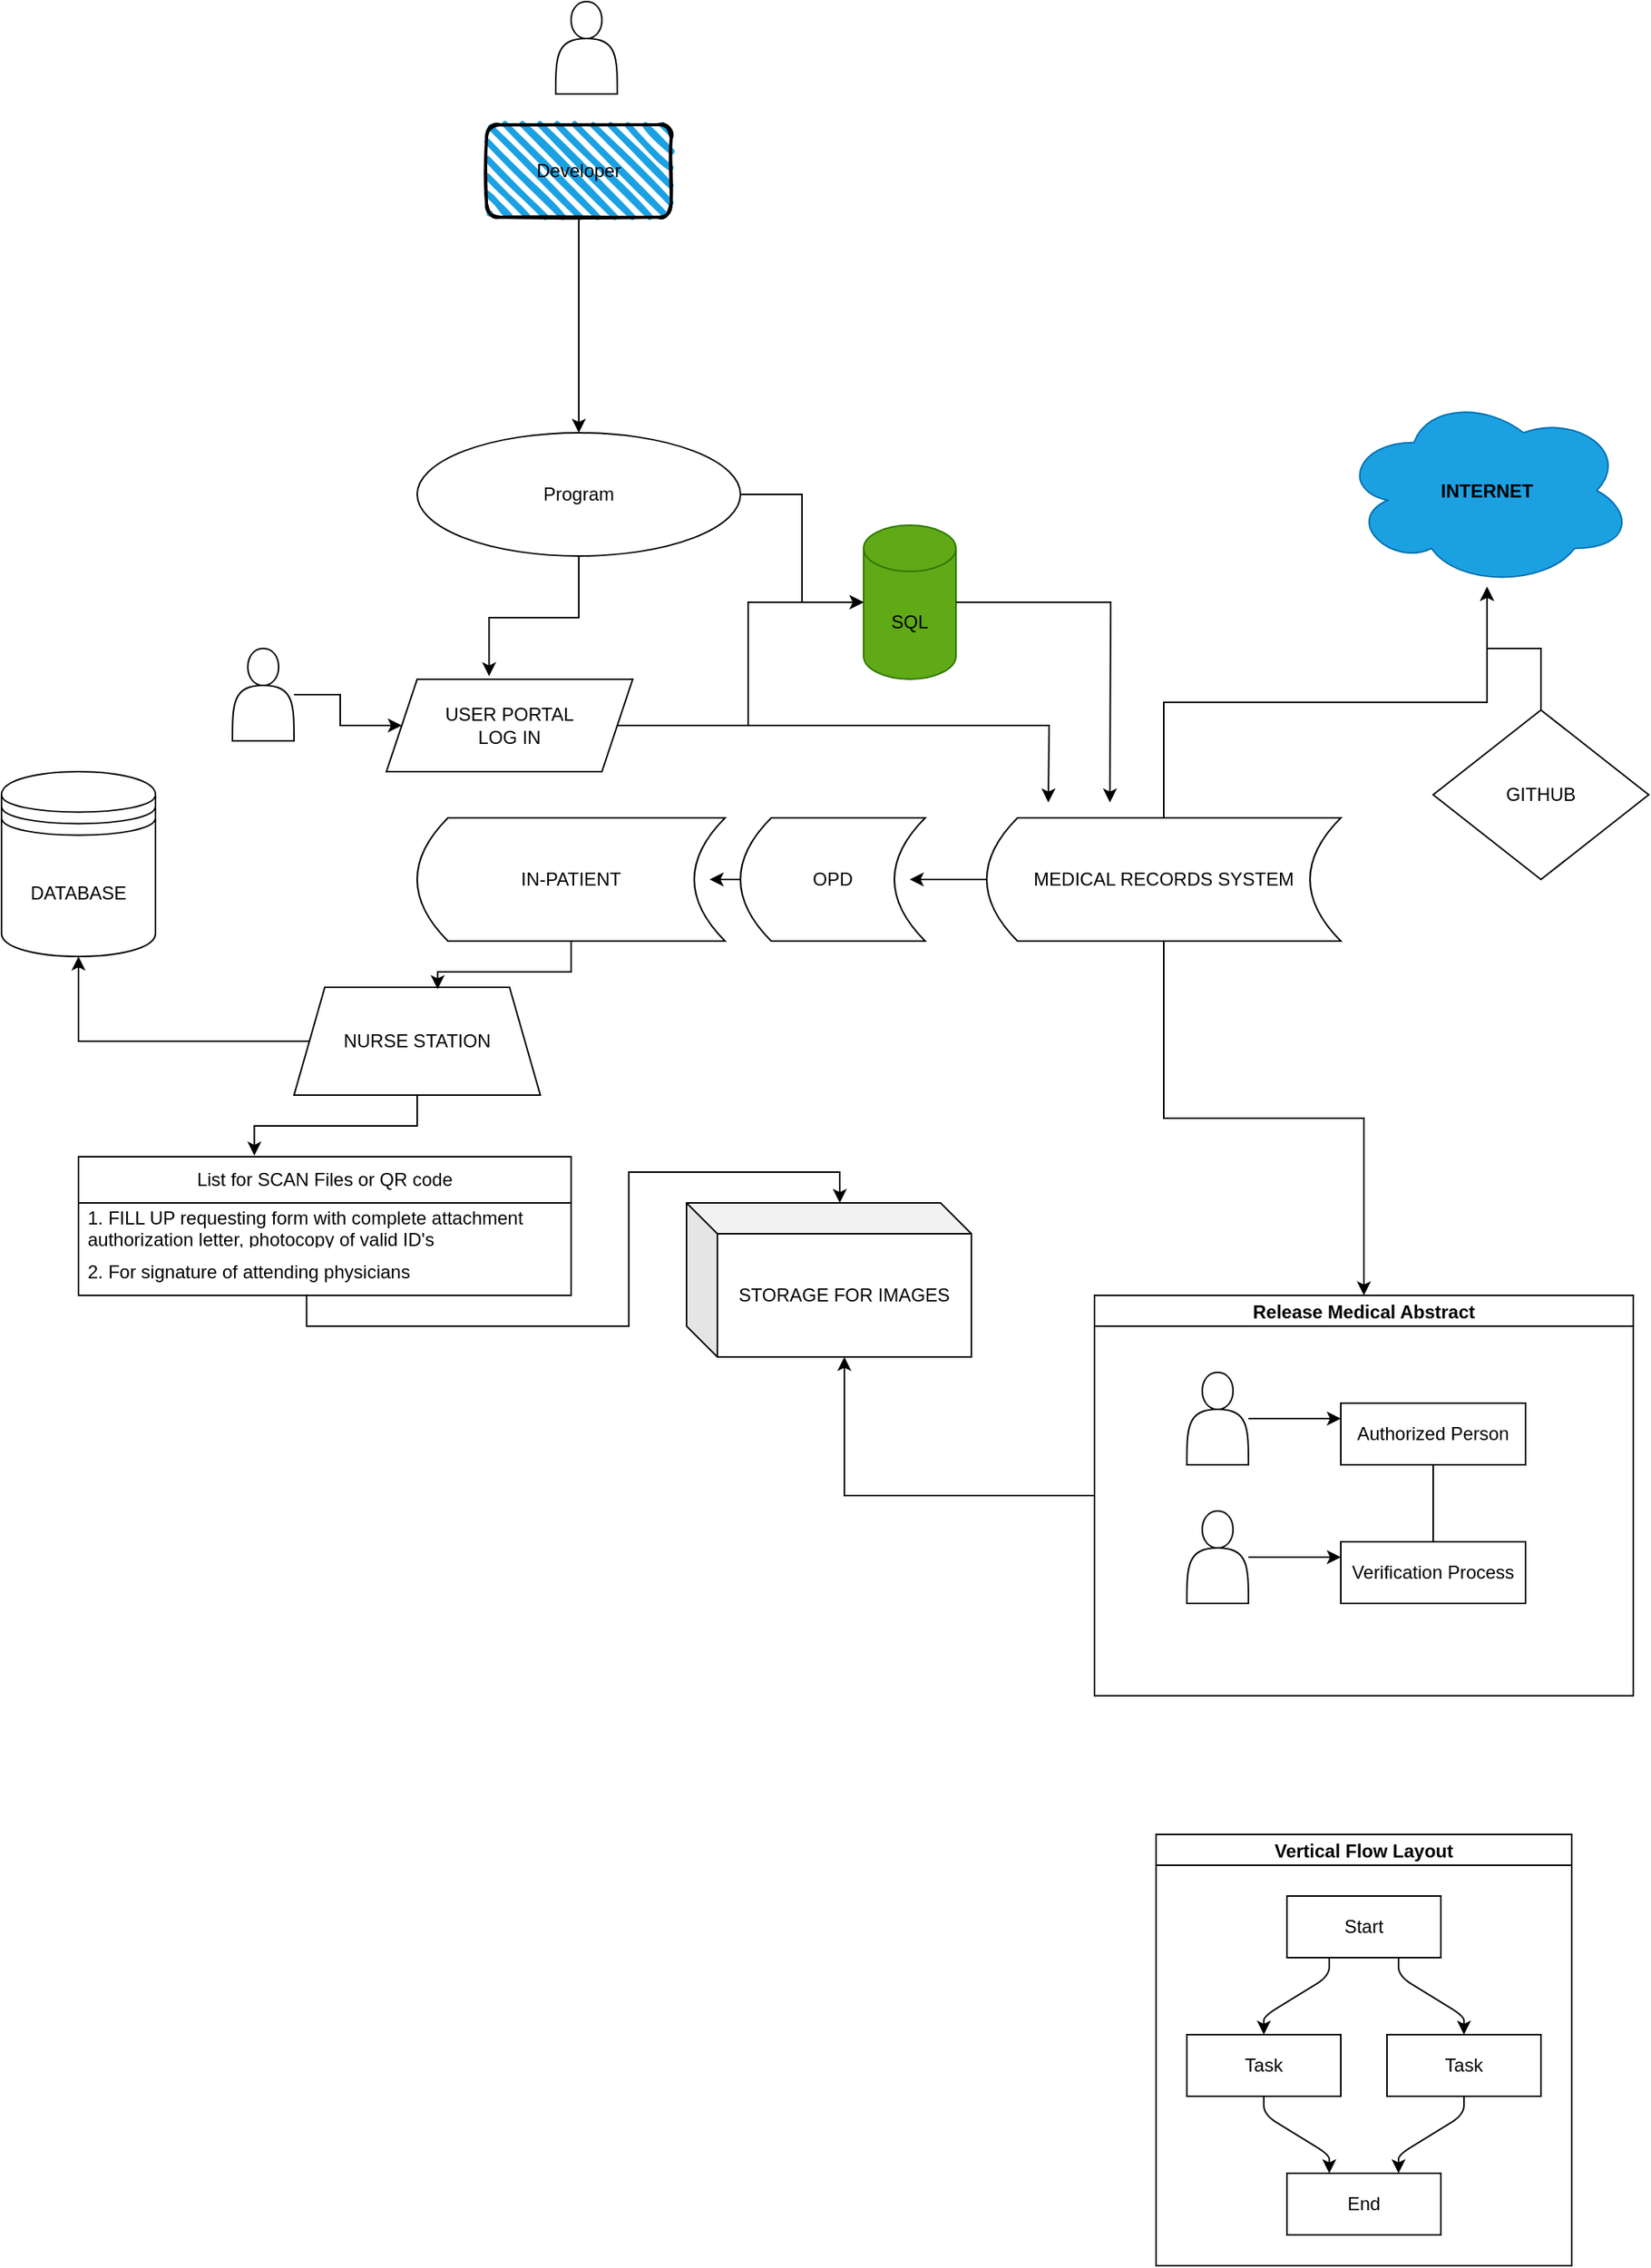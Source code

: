 <mxfile version="28.0.7">
  <diagram name="Page-1" id="QDbd5cY-bWXGp2kaQl07">
    <mxGraphModel dx="2276" dy="1938" grid="1" gridSize="10" guides="1" tooltips="1" connect="1" arrows="1" fold="1" page="1" pageScale="1" pageWidth="850" pageHeight="1100" math="0" shadow="0">
      <root>
        <mxCell id="0" />
        <mxCell id="1" parent="0" />
        <mxCell id="T_EyYF5P1BX6eirX32t8-1" value="Program" style="ellipse;whiteSpace=wrap;html=1;" vertex="1" parent="1">
          <mxGeometry x="-10" y="60" width="210" height="80" as="geometry" />
        </mxCell>
        <mxCell id="T_EyYF5P1BX6eirX32t8-4" style="edgeStyle=orthogonalEdgeStyle;rounded=0;orthogonalLoop=1;jettySize=auto;html=1;exitX=1;exitY=0.5;exitDx=0;exitDy=0;" edge="1" parent="1" source="T_EyYF5P1BX6eirX32t8-2" target="T_EyYF5P1BX6eirX32t8-3">
          <mxGeometry relative="1" as="geometry">
            <mxPoint x="230" y="230" as="targetPoint" />
          </mxGeometry>
        </mxCell>
        <mxCell id="T_EyYF5P1BX6eirX32t8-12" style="edgeStyle=orthogonalEdgeStyle;rounded=0;orthogonalLoop=1;jettySize=auto;html=1;" edge="1" parent="1" source="T_EyYF5P1BX6eirX32t8-2">
          <mxGeometry relative="1" as="geometry">
            <mxPoint x="400" y="300" as="targetPoint" />
          </mxGeometry>
        </mxCell>
        <mxCell id="T_EyYF5P1BX6eirX32t8-2" value="USER PORTAL&lt;br&gt;LOG IN" style="shape=parallelogram;perimeter=parallelogramPerimeter;whiteSpace=wrap;html=1;fixedSize=1;" vertex="1" parent="1">
          <mxGeometry x="-30" y="220" width="160" height="60" as="geometry" />
        </mxCell>
        <mxCell id="T_EyYF5P1BX6eirX32t8-3" value="&lt;font style=&quot;color: light-dark(rgb(0, 0, 0), rgb(255, 247, 249));&quot;&gt;SQL&lt;/font&gt;" style="shape=cylinder3;whiteSpace=wrap;html=1;boundedLbl=1;backgroundOutline=1;size=15;fillColor=#60a917;fontColor=#ffffff;strokeColor=#2D7600;" vertex="1" parent="1">
          <mxGeometry x="280" y="120" width="60" height="100" as="geometry" />
        </mxCell>
        <mxCell id="T_EyYF5P1BX6eirX32t8-5" style="edgeStyle=orthogonalEdgeStyle;rounded=0;orthogonalLoop=1;jettySize=auto;html=1;exitX=0.5;exitY=1;exitDx=0;exitDy=0;entryX=0.417;entryY=-0.033;entryDx=0;entryDy=0;entryPerimeter=0;" edge="1" parent="1" source="T_EyYF5P1BX6eirX32t8-1" target="T_EyYF5P1BX6eirX32t8-2">
          <mxGeometry relative="1" as="geometry" />
        </mxCell>
        <mxCell id="T_EyYF5P1BX6eirX32t8-55" value="" style="edgeStyle=orthogonalEdgeStyle;rounded=0;orthogonalLoop=1;jettySize=auto;html=1;exitX=1;exitY=0.5;exitDx=0;exitDy=0;" edge="1" parent="1" source="T_EyYF5P1BX6eirX32t8-1" target="T_EyYF5P1BX6eirX32t8-3">
          <mxGeometry relative="1" as="geometry">
            <mxPoint x="270" y="50" as="sourcePoint" />
          </mxGeometry>
        </mxCell>
        <mxCell id="T_EyYF5P1BX6eirX32t8-18" style="edgeStyle=orthogonalEdgeStyle;rounded=0;orthogonalLoop=1;jettySize=auto;html=1;" edge="1" parent="1" source="T_EyYF5P1BX6eirX32t8-3">
          <mxGeometry relative="1" as="geometry">
            <mxPoint x="440" y="300" as="targetPoint" />
            <mxPoint x="370" y="50" as="sourcePoint" />
          </mxGeometry>
        </mxCell>
        <mxCell id="T_EyYF5P1BX6eirX32t8-9" value="IN-PATIENT" style="shape=dataStorage;whiteSpace=wrap;html=1;fixedSize=1;" vertex="1" parent="1">
          <mxGeometry x="-10" y="310" width="200" height="80" as="geometry" />
        </mxCell>
        <mxCell id="T_EyYF5P1BX6eirX32t8-14" style="edgeStyle=orthogonalEdgeStyle;rounded=0;orthogonalLoop=1;jettySize=auto;html=1;" edge="1" parent="1" source="T_EyYF5P1BX6eirX32t8-10">
          <mxGeometry relative="1" as="geometry">
            <mxPoint x="310" y="350" as="targetPoint" />
          </mxGeometry>
        </mxCell>
        <mxCell id="T_EyYF5P1BX6eirX32t8-74" style="edgeStyle=orthogonalEdgeStyle;rounded=0;orthogonalLoop=1;jettySize=auto;html=1;" edge="1" parent="1" source="T_EyYF5P1BX6eirX32t8-10" target="T_EyYF5P1BX6eirX32t8-23">
          <mxGeometry relative="1" as="geometry" />
        </mxCell>
        <mxCell id="T_EyYF5P1BX6eirX32t8-79" style="edgeStyle=orthogonalEdgeStyle;rounded=0;orthogonalLoop=1;jettySize=auto;html=1;entryX=0.5;entryY=0;entryDx=0;entryDy=0;" edge="1" parent="1" source="T_EyYF5P1BX6eirX32t8-10" target="T_EyYF5P1BX6eirX32t8-47">
          <mxGeometry relative="1" as="geometry" />
        </mxCell>
        <mxCell id="T_EyYF5P1BX6eirX32t8-10" value="MEDICAL RECORDS SYSTEM" style="shape=dataStorage;whiteSpace=wrap;html=1;fixedSize=1;" vertex="1" parent="1">
          <mxGeometry x="360" y="310" width="230" height="80" as="geometry" />
        </mxCell>
        <mxCell id="T_EyYF5P1BX6eirX32t8-11" value="OPD" style="shape=dataStorage;whiteSpace=wrap;html=1;fixedSize=1;size=20;" vertex="1" parent="1">
          <mxGeometry x="200" y="310" width="120" height="80" as="geometry" />
        </mxCell>
        <mxCell id="T_EyYF5P1BX6eirX32t8-15" style="edgeStyle=orthogonalEdgeStyle;rounded=0;orthogonalLoop=1;jettySize=auto;html=1;" edge="1" parent="1" source="T_EyYF5P1BX6eirX32t8-11">
          <mxGeometry relative="1" as="geometry">
            <mxPoint x="180" y="350" as="targetPoint" />
          </mxGeometry>
        </mxCell>
        <mxCell id="T_EyYF5P1BX6eirX32t8-16" value="NURSE STATION" style="shape=trapezoid;perimeter=trapezoidPerimeter;whiteSpace=wrap;html=1;fixedSize=1;" vertex="1" parent="1">
          <mxGeometry x="-90" y="420" width="160" height="70" as="geometry" />
        </mxCell>
        <mxCell id="T_EyYF5P1BX6eirX32t8-17" style="edgeStyle=orthogonalEdgeStyle;rounded=0;orthogonalLoop=1;jettySize=auto;html=1;entryX=0.583;entryY=0.017;entryDx=0;entryDy=0;entryPerimeter=0;" edge="1" parent="1" source="T_EyYF5P1BX6eirX32t8-9" target="T_EyYF5P1BX6eirX32t8-16">
          <mxGeometry relative="1" as="geometry" />
        </mxCell>
        <mxCell id="T_EyYF5P1BX6eirX32t8-19" value="List for SCAN Files or QR code" style="swimlane;fontStyle=0;childLayout=stackLayout;horizontal=1;startSize=30;horizontalStack=0;resizeParent=1;resizeParentMax=0;resizeLast=0;collapsible=1;marginBottom=0;whiteSpace=wrap;html=1;" vertex="1" parent="1">
          <mxGeometry x="-230" y="530" width="320" height="90" as="geometry" />
        </mxCell>
        <mxCell id="T_EyYF5P1BX6eirX32t8-20" value="1. FILL UP requesting form with complete attachment authorization letter, photocopy of valid ID&#39;s" style="text;strokeColor=none;fillColor=none;align=left;verticalAlign=middle;spacingLeft=4;spacingRight=4;overflow=hidden;points=[[0,0.5],[1,0.5]];portConstraint=eastwest;rotatable=0;whiteSpace=wrap;html=1;" vertex="1" parent="T_EyYF5P1BX6eirX32t8-19">
          <mxGeometry y="30" width="320" height="30" as="geometry" />
        </mxCell>
        <mxCell id="T_EyYF5P1BX6eirX32t8-21" value="2. For signature of attending physicians" style="text;strokeColor=none;fillColor=none;align=left;verticalAlign=middle;spacingLeft=4;spacingRight=4;overflow=hidden;points=[[0,0.5],[1,0.5]];portConstraint=eastwest;rotatable=0;whiteSpace=wrap;html=1;" vertex="1" parent="T_EyYF5P1BX6eirX32t8-19">
          <mxGeometry y="60" width="320" height="30" as="geometry" />
        </mxCell>
        <mxCell id="T_EyYF5P1BX6eirX32t8-23" value="&lt;b&gt;&lt;font style=&quot;color: light-dark(rgb(0, 0, 0), rgb(255, 242, 251));&quot;&gt;INTERNET&lt;/font&gt;&lt;/b&gt;" style="ellipse;shape=cloud;whiteSpace=wrap;html=1;fillColor=#1ba1e2;fontColor=#ffffff;strokeColor=#006EAF;" vertex="1" parent="1">
          <mxGeometry x="590" y="35" width="190" height="125" as="geometry" />
        </mxCell>
        <mxCell id="T_EyYF5P1BX6eirX32t8-73" style="edgeStyle=orthogonalEdgeStyle;rounded=0;orthogonalLoop=1;jettySize=auto;html=1;" edge="1" parent="1" source="T_EyYF5P1BX6eirX32t8-25" target="T_EyYF5P1BX6eirX32t8-23">
          <mxGeometry relative="1" as="geometry" />
        </mxCell>
        <mxCell id="T_EyYF5P1BX6eirX32t8-25" value="GITHUB" style="rhombus;whiteSpace=wrap;html=1;" vertex="1" parent="1">
          <mxGeometry x="650" y="240" width="140" height="110" as="geometry" />
        </mxCell>
        <mxCell id="T_EyYF5P1BX6eirX32t8-27" value="STORAGE FOR IMAGES" style="shape=cube;whiteSpace=wrap;html=1;boundedLbl=1;backgroundOutline=1;darkOpacity=0.05;darkOpacity2=0.1;" vertex="1" parent="1">
          <mxGeometry x="165" y="560" width="185" height="100" as="geometry" />
        </mxCell>
        <mxCell id="T_EyYF5P1BX6eirX32t8-28" style="edgeStyle=orthogonalEdgeStyle;rounded=0;orthogonalLoop=1;jettySize=auto;html=1;entryX=0.357;entryY=-0.008;entryDx=0;entryDy=0;entryPerimeter=0;" edge="1" parent="1" source="T_EyYF5P1BX6eirX32t8-16" target="T_EyYF5P1BX6eirX32t8-19">
          <mxGeometry relative="1" as="geometry" />
        </mxCell>
        <mxCell id="T_EyYF5P1BX6eirX32t8-37" value="Vertical Flow Layout" style="swimlane;startSize=20;horizontal=1;childLayout=flowLayout;flowOrientation=north;resizable=0;interRankCellSpacing=50;containerType=tree;fontSize=12;" vertex="1" parent="1">
          <mxGeometry x="470" y="970" width="270" height="280" as="geometry" />
        </mxCell>
        <mxCell id="T_EyYF5P1BX6eirX32t8-38" value="Start" style="whiteSpace=wrap;html=1;" vertex="1" parent="T_EyYF5P1BX6eirX32t8-37">
          <mxGeometry x="85" y="40" width="100" height="40" as="geometry" />
        </mxCell>
        <mxCell id="T_EyYF5P1BX6eirX32t8-39" value="Task" style="whiteSpace=wrap;html=1;" vertex="1" parent="T_EyYF5P1BX6eirX32t8-37">
          <mxGeometry x="20" y="130" width="100" height="40" as="geometry" />
        </mxCell>
        <mxCell id="T_EyYF5P1BX6eirX32t8-40" value="" style="html=1;rounded=1;curved=0;sourcePerimeterSpacing=0;targetPerimeterSpacing=0;startSize=6;endSize=6;noEdgeStyle=1;orthogonal=1;" edge="1" parent="T_EyYF5P1BX6eirX32t8-37" source="T_EyYF5P1BX6eirX32t8-38" target="T_EyYF5P1BX6eirX32t8-39">
          <mxGeometry relative="1" as="geometry">
            <Array as="points">
              <mxPoint x="112.5" y="92" />
              <mxPoint x="70" y="118" />
            </Array>
          </mxGeometry>
        </mxCell>
        <mxCell id="T_EyYF5P1BX6eirX32t8-41" value="Task" style="whiteSpace=wrap;html=1;" vertex="1" parent="T_EyYF5P1BX6eirX32t8-37">
          <mxGeometry x="150" y="130" width="100" height="40" as="geometry" />
        </mxCell>
        <mxCell id="T_EyYF5P1BX6eirX32t8-42" value="" style="html=1;rounded=1;curved=0;sourcePerimeterSpacing=0;targetPerimeterSpacing=0;startSize=6;endSize=6;noEdgeStyle=1;orthogonal=1;" edge="1" parent="T_EyYF5P1BX6eirX32t8-37" source="T_EyYF5P1BX6eirX32t8-38" target="T_EyYF5P1BX6eirX32t8-41">
          <mxGeometry relative="1" as="geometry">
            <Array as="points">
              <mxPoint x="157.5" y="92" />
              <mxPoint x="200" y="118" />
            </Array>
          </mxGeometry>
        </mxCell>
        <mxCell id="T_EyYF5P1BX6eirX32t8-43" value="End" style="whiteSpace=wrap;html=1;" vertex="1" parent="T_EyYF5P1BX6eirX32t8-37">
          <mxGeometry x="85" y="220" width="100" height="40" as="geometry" />
        </mxCell>
        <mxCell id="T_EyYF5P1BX6eirX32t8-44" value="" style="html=1;rounded=1;curved=0;sourcePerimeterSpacing=0;targetPerimeterSpacing=0;startSize=6;endSize=6;noEdgeStyle=1;orthogonal=1;" edge="1" parent="T_EyYF5P1BX6eirX32t8-37" source="T_EyYF5P1BX6eirX32t8-39" target="T_EyYF5P1BX6eirX32t8-43">
          <mxGeometry relative="1" as="geometry">
            <Array as="points">
              <mxPoint x="70" y="182" />
              <mxPoint x="112.5" y="208" />
            </Array>
          </mxGeometry>
        </mxCell>
        <mxCell id="T_EyYF5P1BX6eirX32t8-45" value="" style="html=1;rounded=1;curved=0;sourcePerimeterSpacing=0;targetPerimeterSpacing=0;startSize=6;endSize=6;noEdgeStyle=1;orthogonal=1;" edge="1" parent="T_EyYF5P1BX6eirX32t8-37" source="T_EyYF5P1BX6eirX32t8-41" target="T_EyYF5P1BX6eirX32t8-43">
          <mxGeometry relative="1" as="geometry">
            <Array as="points">
              <mxPoint x="200" y="182" />
              <mxPoint x="157.5" y="208" />
            </Array>
          </mxGeometry>
        </mxCell>
        <mxCell id="T_EyYF5P1BX6eirX32t8-46" value="DATABASE" style="shape=datastore;whiteSpace=wrap;html=1;" vertex="1" parent="1">
          <mxGeometry x="-280" y="280" width="100" height="120" as="geometry" />
        </mxCell>
        <mxCell id="T_EyYF5P1BX6eirX32t8-29" style="edgeStyle=orthogonalEdgeStyle;rounded=0;orthogonalLoop=1;jettySize=auto;html=1;entryX=0.538;entryY=0;entryDx=0;entryDy=0;entryPerimeter=0;exitX=0.463;exitY=1;exitDx=0;exitDy=0;exitPerimeter=0;" edge="1" parent="1" source="T_EyYF5P1BX6eirX32t8-21" target="T_EyYF5P1BX6eirX32t8-27">
          <mxGeometry relative="1" as="geometry">
            <mxPoint x="300" y="780" as="targetPoint" />
            <mxPoint x="90" y="635" as="sourcePoint" />
          </mxGeometry>
        </mxCell>
        <mxCell id="T_EyYF5P1BX6eirX32t8-47" value="Release Medical Abstract" style="swimlane;startSize=20;horizontal=1;containerType=tree;" vertex="1" parent="1">
          <mxGeometry x="430" y="620" width="350" height="260" as="geometry" />
        </mxCell>
        <mxCell id="T_EyYF5P1BX6eirX32t8-48" value="" style="edgeStyle=elbowEdgeStyle;elbow=vertical;sourcePerimeterSpacing=0;targetPerimeterSpacing=0;startArrow=none;endArrow=none;rounded=0;curved=0;" edge="1" parent="T_EyYF5P1BX6eirX32t8-47" source="T_EyYF5P1BX6eirX32t8-49" target="T_EyYF5P1BX6eirX32t8-50">
          <mxGeometry relative="1" as="geometry" />
        </mxCell>
        <mxCell id="T_EyYF5P1BX6eirX32t8-49" value="Authorized Person" style="whiteSpace=wrap;html=1;treeFolding=1;treeMoving=1;newEdgeStyle={&quot;edgeStyle&quot;:&quot;elbowEdgeStyle&quot;,&quot;startArrow&quot;:&quot;none&quot;,&quot;endArrow&quot;:&quot;none&quot;};" vertex="1" parent="T_EyYF5P1BX6eirX32t8-47">
          <mxGeometry x="160" y="70" width="120" height="40" as="geometry" />
        </mxCell>
        <mxCell id="T_EyYF5P1BX6eirX32t8-50" value="Verification Process" style="whiteSpace=wrap;html=1;treeFolding=1;treeMoving=1;newEdgeStyle={&quot;edgeStyle&quot;:&quot;elbowEdgeStyle&quot;,&quot;startArrow&quot;:&quot;none&quot;,&quot;endArrow&quot;:&quot;none&quot;};" vertex="1" parent="T_EyYF5P1BX6eirX32t8-47">
          <mxGeometry x="160" y="160" width="120" height="40" as="geometry" />
        </mxCell>
        <mxCell id="T_EyYF5P1BX6eirX32t8-66" style="edgeStyle=orthogonalEdgeStyle;rounded=0;orthogonalLoop=1;jettySize=auto;html=1;entryX=0;entryY=0.25;entryDx=0;entryDy=0;" edge="1" parent="T_EyYF5P1BX6eirX32t8-47" source="T_EyYF5P1BX6eirX32t8-63" target="T_EyYF5P1BX6eirX32t8-49">
          <mxGeometry relative="1" as="geometry" />
        </mxCell>
        <mxCell id="T_EyYF5P1BX6eirX32t8-63" value="" style="shape=actor;whiteSpace=wrap;html=1;" vertex="1" parent="T_EyYF5P1BX6eirX32t8-47">
          <mxGeometry x="60" y="50" width="40" height="60" as="geometry" />
        </mxCell>
        <mxCell id="T_EyYF5P1BX6eirX32t8-65" style="edgeStyle=orthogonalEdgeStyle;rounded=0;orthogonalLoop=1;jettySize=auto;html=1;entryX=0;entryY=0.25;entryDx=0;entryDy=0;" edge="1" parent="T_EyYF5P1BX6eirX32t8-47" source="T_EyYF5P1BX6eirX32t8-64" target="T_EyYF5P1BX6eirX32t8-50">
          <mxGeometry relative="1" as="geometry" />
        </mxCell>
        <mxCell id="T_EyYF5P1BX6eirX32t8-64" value="" style="shape=actor;whiteSpace=wrap;html=1;" vertex="1" parent="T_EyYF5P1BX6eirX32t8-47">
          <mxGeometry x="60" y="140" width="40" height="60" as="geometry" />
        </mxCell>
        <mxCell id="T_EyYF5P1BX6eirX32t8-67" style="edgeStyle=orthogonalEdgeStyle;rounded=0;orthogonalLoop=1;jettySize=auto;html=1;entryX=0.5;entryY=0;entryDx=0;entryDy=0;" edge="1" parent="1" source="T_EyYF5P1BX6eirX32t8-52" target="T_EyYF5P1BX6eirX32t8-1">
          <mxGeometry relative="1" as="geometry" />
        </mxCell>
        <mxCell id="T_EyYF5P1BX6eirX32t8-52" value="Developer" style="rounded=1;whiteSpace=wrap;html=1;strokeWidth=2;fillWeight=4;hachureGap=8;hachureAngle=45;fillColor=#1ba1e2;sketch=1;" vertex="1" parent="1">
          <mxGeometry x="35" y="-140" width="120" height="60" as="geometry" />
        </mxCell>
        <mxCell id="T_EyYF5P1BX6eirX32t8-61" value="" style="shape=actor;whiteSpace=wrap;html=1;" vertex="1" parent="1">
          <mxGeometry x="80" y="-220" width="40" height="60" as="geometry" />
        </mxCell>
        <mxCell id="T_EyYF5P1BX6eirX32t8-71" style="edgeStyle=orthogonalEdgeStyle;rounded=0;orthogonalLoop=1;jettySize=auto;html=1;" edge="1" parent="1" source="T_EyYF5P1BX6eirX32t8-62" target="T_EyYF5P1BX6eirX32t8-2">
          <mxGeometry relative="1" as="geometry" />
        </mxCell>
        <mxCell id="T_EyYF5P1BX6eirX32t8-62" value="" style="shape=actor;whiteSpace=wrap;html=1;" vertex="1" parent="1">
          <mxGeometry x="-130" y="200" width="40" height="60" as="geometry" />
        </mxCell>
        <mxCell id="T_EyYF5P1BX6eirX32t8-75" style="edgeStyle=orthogonalEdgeStyle;rounded=0;orthogonalLoop=1;jettySize=auto;html=1;entryX=0;entryY=0;entryDx=102.5;entryDy=100;entryPerimeter=0;" edge="1" parent="1" source="T_EyYF5P1BX6eirX32t8-47" target="T_EyYF5P1BX6eirX32t8-27">
          <mxGeometry relative="1" as="geometry" />
        </mxCell>
        <mxCell id="T_EyYF5P1BX6eirX32t8-77" style="edgeStyle=orthogonalEdgeStyle;rounded=0;orthogonalLoop=1;jettySize=auto;html=1;" edge="1" parent="1" source="T_EyYF5P1BX6eirX32t8-16" target="T_EyYF5P1BX6eirX32t8-46">
          <mxGeometry relative="1" as="geometry" />
        </mxCell>
      </root>
    </mxGraphModel>
  </diagram>
</mxfile>
